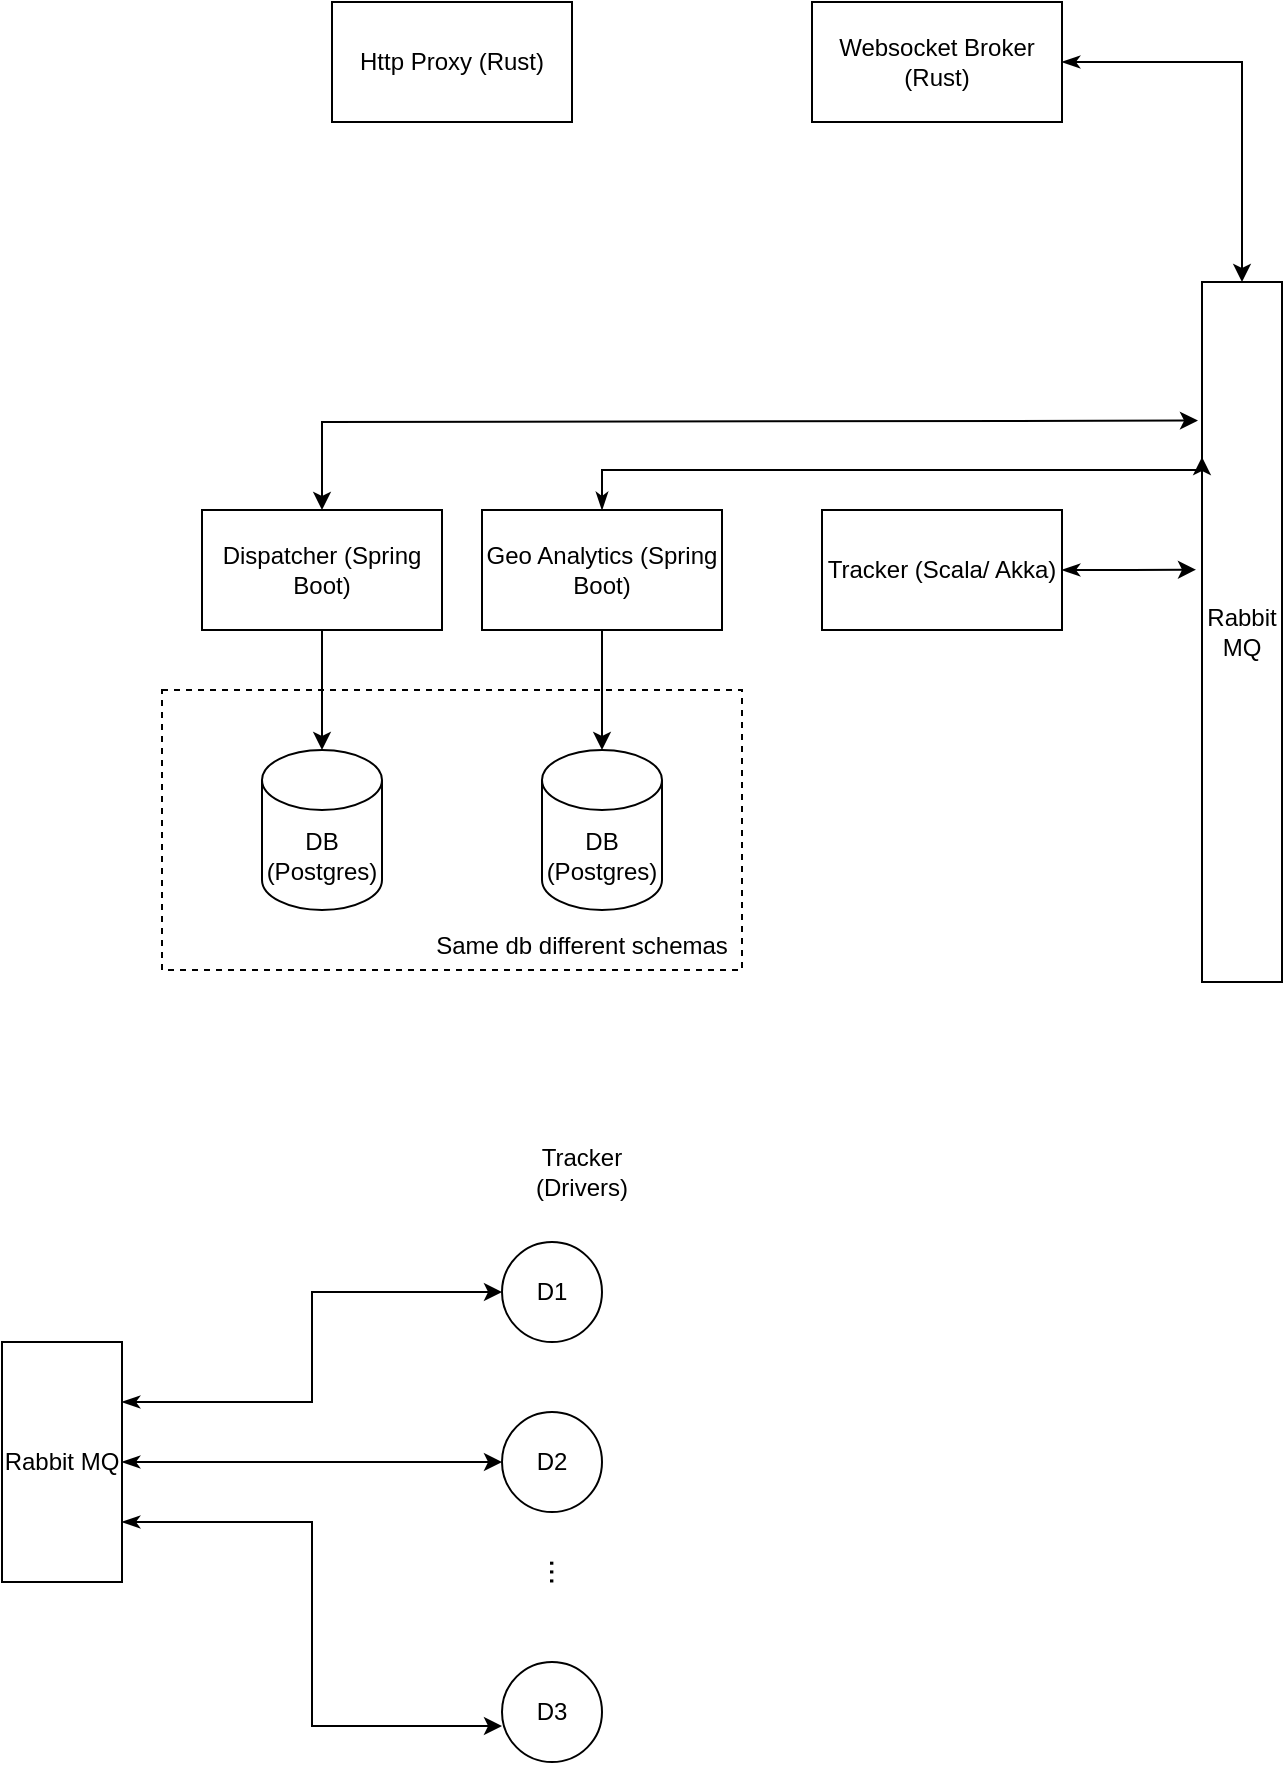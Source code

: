 <mxfile version="20.3.0" type="github">
  <diagram id="ybJ--qzNaCqBNMqaaPU7" name="Page-1">
    <mxGraphModel dx="1186" dy="737" grid="1" gridSize="10" guides="1" tooltips="1" connect="1" arrows="1" fold="1" page="1" pageScale="1" pageWidth="850" pageHeight="1100" math="0" shadow="0">
      <root>
        <mxCell id="0" />
        <mxCell id="1" parent="0" />
        <mxCell id="nQvdRC7Iyu3AL3G72G-Q-11" value="" style="rounded=0;whiteSpace=wrap;html=1;fillColor=none;dashed=1;" vertex="1" parent="1">
          <mxGeometry x="160" y="414" width="290" height="140" as="geometry" />
        </mxCell>
        <mxCell id="nQvdRC7Iyu3AL3G72G-Q-1" value="Http Proxy (Rust)" style="rounded=0;whiteSpace=wrap;html=1;" vertex="1" parent="1">
          <mxGeometry x="245" y="70" width="120" height="60" as="geometry" />
        </mxCell>
        <mxCell id="nQvdRC7Iyu3AL3G72G-Q-36" style="edgeStyle=orthogonalEdgeStyle;rounded=0;orthogonalLoop=1;jettySize=auto;html=1;exitX=1;exitY=0.5;exitDx=0;exitDy=0;startArrow=classicThin;startFill=1;" edge="1" parent="1" source="nQvdRC7Iyu3AL3G72G-Q-2" target="nQvdRC7Iyu3AL3G72G-Q-24">
          <mxGeometry relative="1" as="geometry" />
        </mxCell>
        <mxCell id="nQvdRC7Iyu3AL3G72G-Q-2" value="Websocket Broker (Rust)" style="rounded=0;whiteSpace=wrap;html=1;" vertex="1" parent="1">
          <mxGeometry x="485" y="70" width="125" height="60" as="geometry" />
        </mxCell>
        <mxCell id="nQvdRC7Iyu3AL3G72G-Q-5" style="edgeStyle=orthogonalEdgeStyle;rounded=0;orthogonalLoop=1;jettySize=auto;html=1;exitX=0.5;exitY=1;exitDx=0;exitDy=0;entryX=0.5;entryY=0;entryDx=0;entryDy=0;entryPerimeter=0;" edge="1" parent="1" source="nQvdRC7Iyu3AL3G72G-Q-3" target="nQvdRC7Iyu3AL3G72G-Q-4">
          <mxGeometry relative="1" as="geometry" />
        </mxCell>
        <mxCell id="nQvdRC7Iyu3AL3G72G-Q-3" value="Dispatcher (Spring Boot)" style="rounded=0;whiteSpace=wrap;html=1;" vertex="1" parent="1">
          <mxGeometry x="180" y="324" width="120" height="60" as="geometry" />
        </mxCell>
        <mxCell id="nQvdRC7Iyu3AL3G72G-Q-4" value="DB (Postgres)" style="shape=cylinder3;whiteSpace=wrap;html=1;boundedLbl=1;backgroundOutline=1;size=15;" vertex="1" parent="1">
          <mxGeometry x="210" y="444" width="60" height="80" as="geometry" />
        </mxCell>
        <mxCell id="nQvdRC7Iyu3AL3G72G-Q-32" style="edgeStyle=orthogonalEdgeStyle;rounded=0;orthogonalLoop=1;jettySize=auto;html=1;exitX=1;exitY=0.5;exitDx=0;exitDy=0;entryX=0.411;entryY=1.075;entryDx=0;entryDy=0;entryPerimeter=0;startArrow=classicThin;startFill=1;" edge="1" parent="1" source="nQvdRC7Iyu3AL3G72G-Q-6" target="nQvdRC7Iyu3AL3G72G-Q-24">
          <mxGeometry relative="1" as="geometry" />
        </mxCell>
        <mxCell id="nQvdRC7Iyu3AL3G72G-Q-6" value="Tracker (Scala/ Akka)" style="rounded=0;whiteSpace=wrap;html=1;" vertex="1" parent="1">
          <mxGeometry x="490" y="324" width="120" height="60" as="geometry" />
        </mxCell>
        <mxCell id="nQvdRC7Iyu3AL3G72G-Q-12" style="edgeStyle=orthogonalEdgeStyle;rounded=0;orthogonalLoop=1;jettySize=auto;html=1;exitX=0.5;exitY=1;exitDx=0;exitDy=0;entryX=0.5;entryY=0;entryDx=0;entryDy=0;entryPerimeter=0;" edge="1" parent="1" source="nQvdRC7Iyu3AL3G72G-Q-13" target="nQvdRC7Iyu3AL3G72G-Q-14">
          <mxGeometry relative="1" as="geometry" />
        </mxCell>
        <mxCell id="nQvdRC7Iyu3AL3G72G-Q-30" style="edgeStyle=orthogonalEdgeStyle;rounded=0;orthogonalLoop=1;jettySize=auto;html=1;exitX=0.5;exitY=0;exitDx=0;exitDy=0;entryX=0.25;entryY=1;entryDx=0;entryDy=0;startArrow=classicThin;startFill=1;" edge="1" parent="1" source="nQvdRC7Iyu3AL3G72G-Q-13" target="nQvdRC7Iyu3AL3G72G-Q-24">
          <mxGeometry relative="1" as="geometry">
            <Array as="points">
              <mxPoint x="380" y="304" />
              <mxPoint x="680" y="304" />
            </Array>
          </mxGeometry>
        </mxCell>
        <mxCell id="nQvdRC7Iyu3AL3G72G-Q-13" value="Geo Analytics (Spring Boot)" style="rounded=0;whiteSpace=wrap;html=1;" vertex="1" parent="1">
          <mxGeometry x="320" y="324" width="120" height="60" as="geometry" />
        </mxCell>
        <mxCell id="nQvdRC7Iyu3AL3G72G-Q-14" value="DB (Postgres)" style="shape=cylinder3;whiteSpace=wrap;html=1;boundedLbl=1;backgroundOutline=1;size=15;" vertex="1" parent="1">
          <mxGeometry x="350" y="444" width="60" height="80" as="geometry" />
        </mxCell>
        <mxCell id="nQvdRC7Iyu3AL3G72G-Q-22" value="&lt;div&gt;Same db different schemas&lt;/div&gt;&lt;div&gt;&lt;br&gt;&lt;/div&gt;" style="text;html=1;strokeColor=none;fillColor=none;align=center;verticalAlign=middle;whiteSpace=wrap;rounded=0;dashed=1;" vertex="1" parent="1">
          <mxGeometry x="290" y="534" width="160" height="30" as="geometry" />
        </mxCell>
        <mxCell id="nQvdRC7Iyu3AL3G72G-Q-24" value="Rabbit MQ" style="rounded=0;whiteSpace=wrap;html=1;fillColor=none;direction=south;" vertex="1" parent="1">
          <mxGeometry x="680" y="210" width="40" height="350" as="geometry" />
        </mxCell>
        <mxCell id="nQvdRC7Iyu3AL3G72G-Q-28" value="" style="endArrow=classic;html=1;rounded=0;exitX=0.5;exitY=0;exitDx=0;exitDy=0;entryX=0.198;entryY=1.05;entryDx=0;entryDy=0;entryPerimeter=0;startArrow=classic;startFill=1;" edge="1" parent="1" source="nQvdRC7Iyu3AL3G72G-Q-3" target="nQvdRC7Iyu3AL3G72G-Q-24">
          <mxGeometry width="50" height="50" relative="1" as="geometry">
            <mxPoint x="680" y="380" as="sourcePoint" />
            <mxPoint x="730" y="330" as="targetPoint" />
            <Array as="points">
              <mxPoint x="240" y="280" />
            </Array>
          </mxGeometry>
        </mxCell>
        <mxCell id="nQvdRC7Iyu3AL3G72G-Q-37" value="&lt;div&gt;Tracker (Drivers)&lt;/div&gt;" style="text;html=1;strokeColor=none;fillColor=none;align=center;verticalAlign=middle;whiteSpace=wrap;rounded=0;" vertex="1" parent="1">
          <mxGeometry x="340" y="640" width="60" height="30" as="geometry" />
        </mxCell>
        <mxCell id="nQvdRC7Iyu3AL3G72G-Q-42" style="edgeStyle=orthogonalEdgeStyle;rounded=0;orthogonalLoop=1;jettySize=auto;html=1;entryX=0;entryY=0.5;entryDx=0;entryDy=0;startArrow=classicThin;startFill=1;exitX=0.25;exitY=0;exitDx=0;exitDy=0;" edge="1" parent="1" source="nQvdRC7Iyu3AL3G72G-Q-38" target="nQvdRC7Iyu3AL3G72G-Q-39">
          <mxGeometry relative="1" as="geometry">
            <mxPoint x="235" y="830" as="sourcePoint" />
          </mxGeometry>
        </mxCell>
        <mxCell id="nQvdRC7Iyu3AL3G72G-Q-43" style="edgeStyle=orthogonalEdgeStyle;rounded=0;orthogonalLoop=1;jettySize=auto;html=1;exitX=0.5;exitY=0;exitDx=0;exitDy=0;entryX=0;entryY=0.5;entryDx=0;entryDy=0;startArrow=classicThin;startFill=1;" edge="1" parent="1" source="nQvdRC7Iyu3AL3G72G-Q-38" target="nQvdRC7Iyu3AL3G72G-Q-40">
          <mxGeometry relative="1" as="geometry" />
        </mxCell>
        <mxCell id="nQvdRC7Iyu3AL3G72G-Q-44" style="edgeStyle=orthogonalEdgeStyle;rounded=0;orthogonalLoop=1;jettySize=auto;html=1;exitX=0.75;exitY=0;exitDx=0;exitDy=0;entryX=0;entryY=0.64;entryDx=0;entryDy=0;entryPerimeter=0;startArrow=classicThin;startFill=1;" edge="1" parent="1" source="nQvdRC7Iyu3AL3G72G-Q-38" target="nQvdRC7Iyu3AL3G72G-Q-41">
          <mxGeometry relative="1" as="geometry" />
        </mxCell>
        <mxCell id="nQvdRC7Iyu3AL3G72G-Q-38" value="Rabbit MQ" style="rounded=0;whiteSpace=wrap;html=1;fillColor=none;direction=south;" vertex="1" parent="1">
          <mxGeometry x="80" y="740" width="60" height="120" as="geometry" />
        </mxCell>
        <mxCell id="nQvdRC7Iyu3AL3G72G-Q-39" value="D1" style="ellipse;whiteSpace=wrap;html=1;aspect=fixed;fillColor=none;" vertex="1" parent="1">
          <mxGeometry x="330" y="690" width="50" height="50" as="geometry" />
        </mxCell>
        <mxCell id="nQvdRC7Iyu3AL3G72G-Q-40" value="D2" style="ellipse;whiteSpace=wrap;html=1;aspect=fixed;fillColor=none;" vertex="1" parent="1">
          <mxGeometry x="330" y="775" width="50" height="50" as="geometry" />
        </mxCell>
        <mxCell id="nQvdRC7Iyu3AL3G72G-Q-41" value="D3" style="ellipse;whiteSpace=wrap;html=1;aspect=fixed;fillColor=none;" vertex="1" parent="1">
          <mxGeometry x="330" y="900" width="50" height="50" as="geometry" />
        </mxCell>
        <mxCell id="nQvdRC7Iyu3AL3G72G-Q-46" value="&lt;font style=&quot;font-size: 16px;&quot;&gt;...&lt;/font&gt;" style="text;html=1;strokeColor=none;fillColor=none;align=center;verticalAlign=middle;whiteSpace=wrap;rounded=0;rotation=90;" vertex="1" parent="1">
          <mxGeometry x="330" y="840" width="60" height="30" as="geometry" />
        </mxCell>
      </root>
    </mxGraphModel>
  </diagram>
</mxfile>
